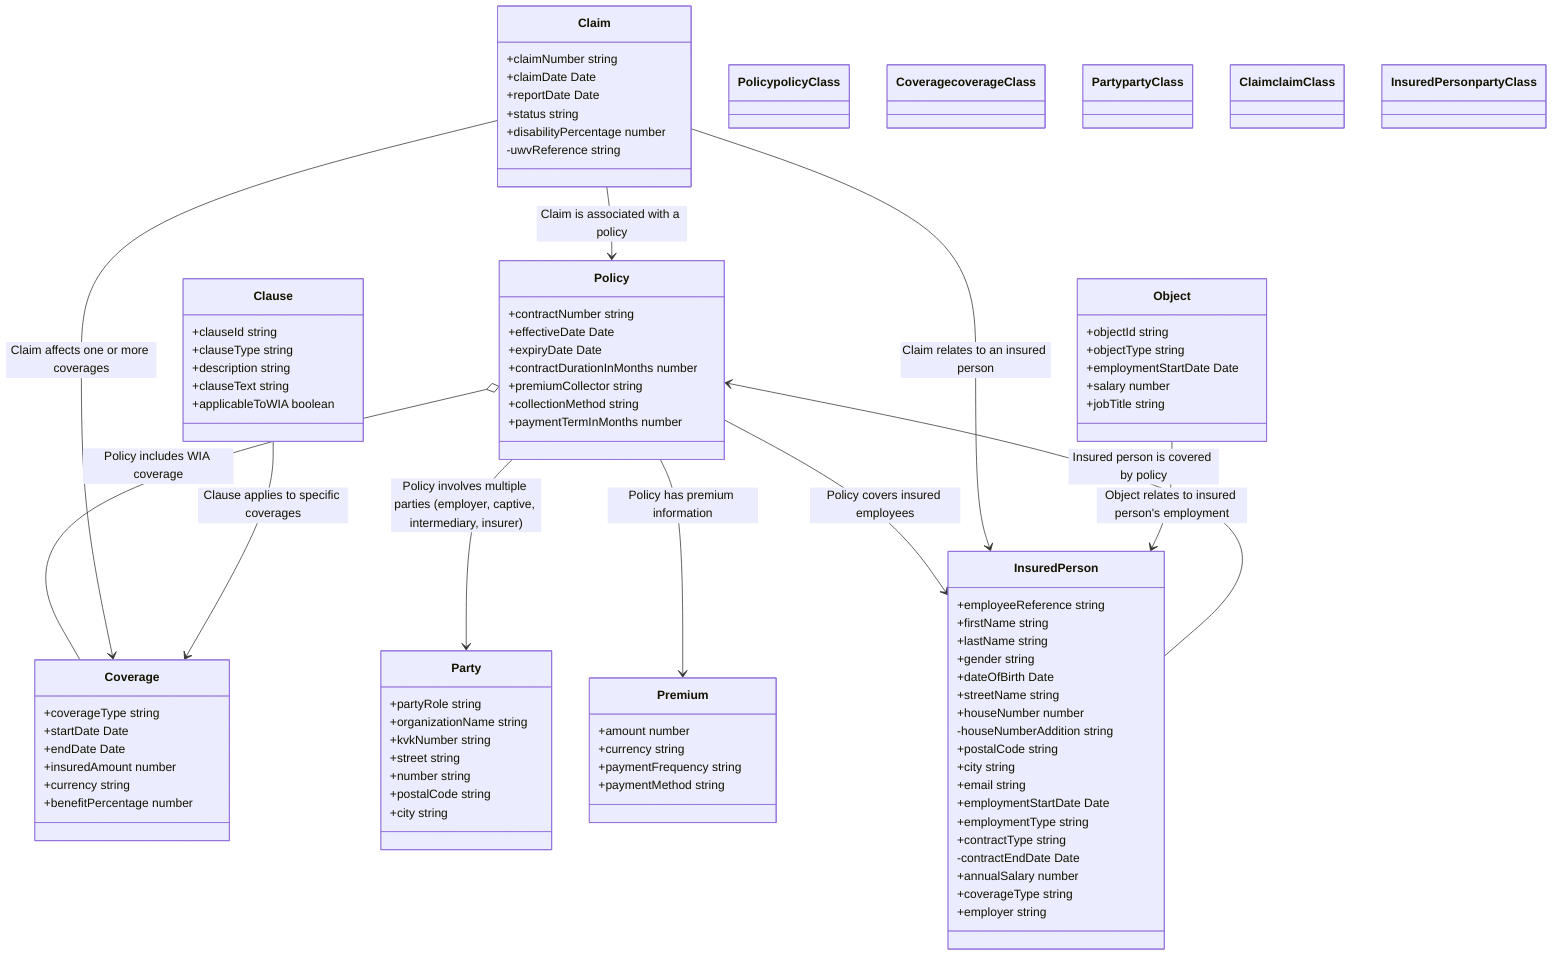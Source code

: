 classDiagram

    %% Domain Model: WIA Insurance Model with Captive Structure
    %% Version: 1.0.0
    %% Generated: 2025-06-24T19:46:20.085Z
    %% Based on SIVI AFD 2.0

    class Policy {
        +contractNumber string
        +effectiveDate Date
        +expiryDate Date
        +contractDurationInMonths number
        +premiumCollector string
        +collectionMethod string
        +paymentTermInMonths number
    }

    class Coverage {
        +coverageType string
        +startDate Date
        +endDate Date
        +insuredAmount number
        +currency string
        +benefitPercentage number
    }

    class Party {
        +partyRole string
        +organizationName string
        +kvkNumber string
        +street string
        +number string
        +postalCode string
        +city string
    }

    class Claim {
        +claimNumber string
        +claimDate Date
        +reportDate Date
        +status string
        +disabilityPercentage number
        -uwvReference string
    }

    class Premium {
        +amount number
        +currency string
        +paymentFrequency string
        +paymentMethod string
    }

    class InsuredPerson {
        +employeeReference string
        +firstName string
        +lastName string
        +gender string
        +dateOfBirth Date
        +streetName string
        +houseNumber number
        -houseNumberAddition string
        +postalCode string
        +city string
        +email string
        +employmentStartDate Date
        +employmentType string
        +contractType string
        -contractEndDate Date
        +annualSalary number
        +coverageType string
        +employer string
    }

    class Object {
        +objectId string
        +objectType string
        +employmentStartDate Date
        +salary number
        +jobTitle string
    }

    class Clause {
        +clauseId string
        +clauseType string
        +description string
        +clauseText string
        +applicableToWIA boolean
    }

    Policy o-- Coverage : Policy includes WIA coverage
    Policy --> Party : Policy involves multiple parties (employer, captive, intermediary, insurer)
    Policy --> Premium : Policy has premium information
    Policy --> InsuredPerson : Policy covers insured employees
    Claim --> Policy : Claim is associated with a policy
    Claim --> InsuredPerson : Claim relates to an insured person
    Claim --> Coverage : Claim affects one or more coverages
    InsuredPerson --> Policy : Insured person is covered by policy
    Object --> InsuredPerson : Object relates to insured person's employment
    Clause --> Coverage : Clause applies to specific coverages

    %% Styling for SIVI AFD entities
    classDef policyClass fill:#e1f5fe,stroke:#01579b,stroke-width:2px
    classDef coverageClass fill:#f3e5f5,stroke:#4a148c,stroke-width:2px
    classDef partyClass fill:#e8f5e8,stroke:#1b5e20,stroke-width:2px
    classDef claimClass fill:#fff3e0,stroke:#e65100,stroke-width:2px

    class Policy policyClass
    class Coverage coverageClass
    class Party partyClass
    class Claim claimClass
    class InsuredPerson partyClass